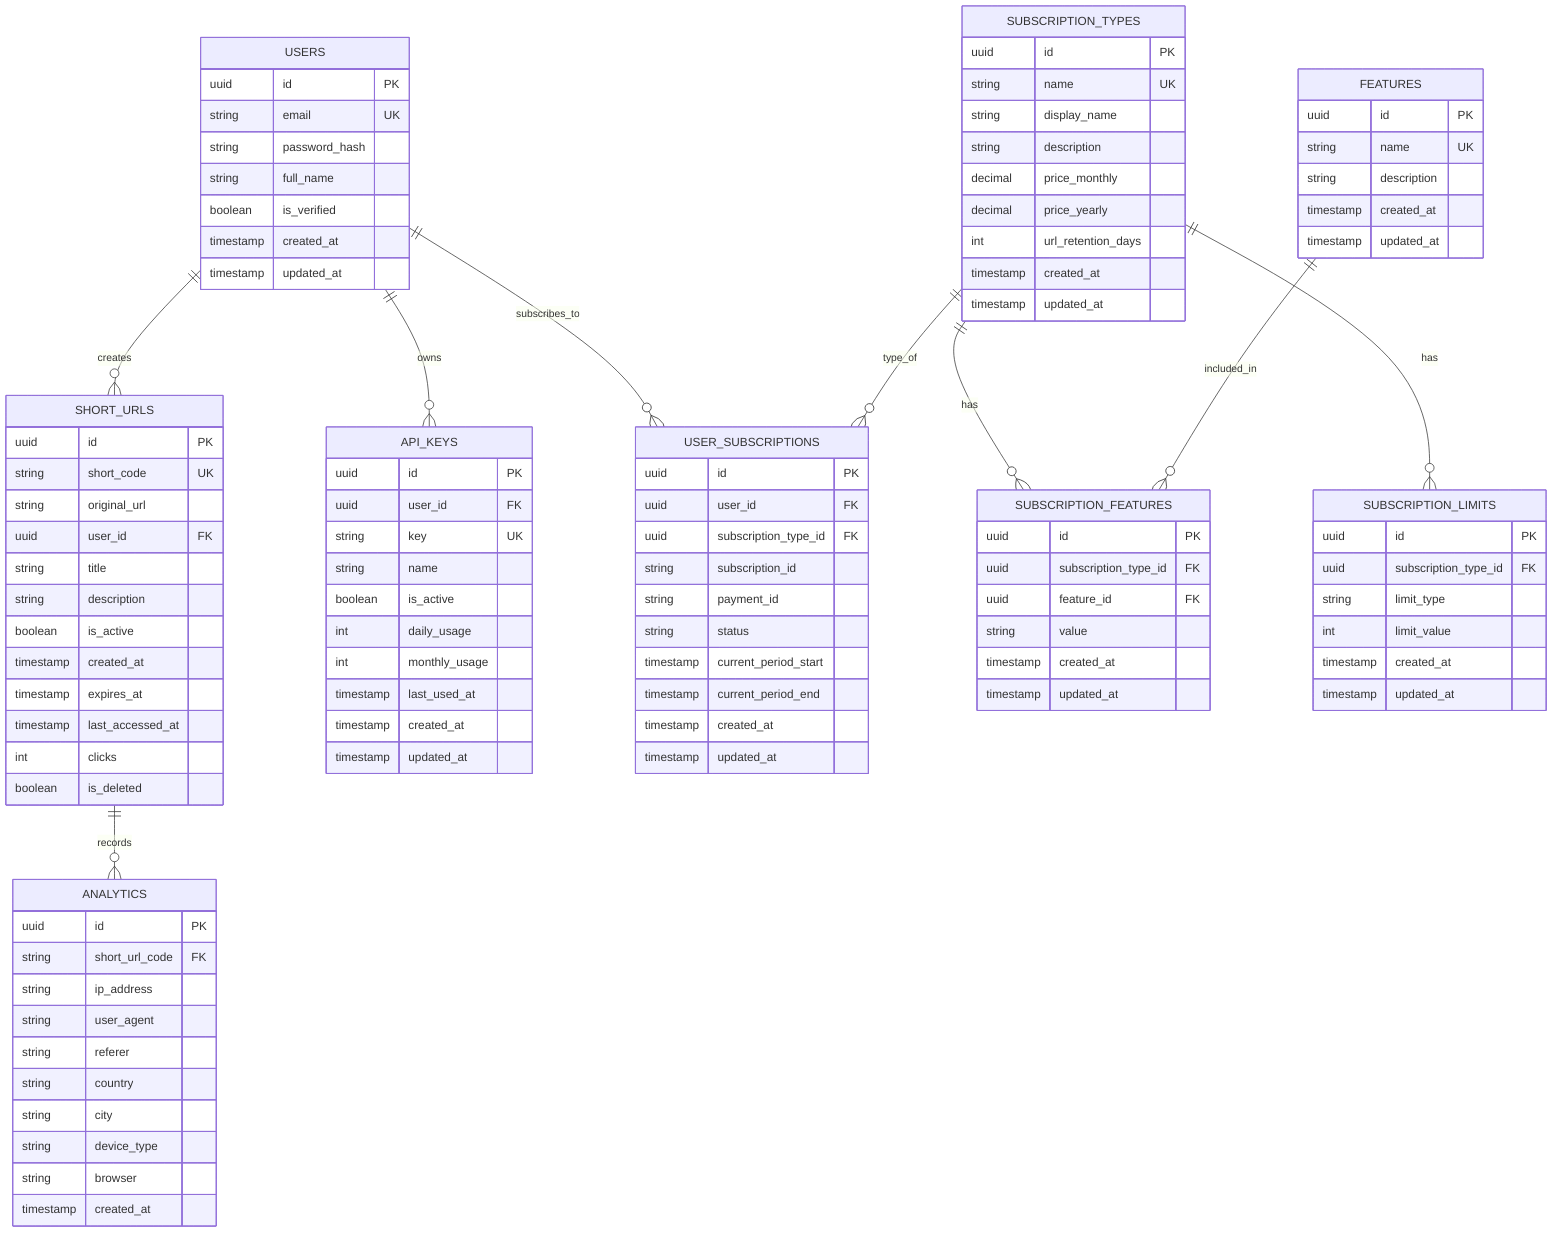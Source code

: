 erDiagram
    USERS ||--o{ SHORT_URLS : creates
    USERS ||--o{ API_KEYS : owns
    USERS ||--o{ USER_SUBSCRIPTIONS : subscribes_to
    SHORT_URLS ||--o{ ANALYTICS : records
    SUBSCRIPTION_TYPES ||--o{ SUBSCRIPTION_FEATURES : has
    SUBSCRIPTION_TYPES ||--o{ SUBSCRIPTION_LIMITS : has
    FEATURES ||--o{ SUBSCRIPTION_FEATURES : included_in
    SUBSCRIPTION_TYPES ||--o{ USER_SUBSCRIPTIONS : type_of

    USERS {
        uuid id PK
        string email UK
        string password_hash
        string full_name
        boolean is_verified
        timestamp created_at
        timestamp updated_at
    }

    SHORT_URLS {
        uuid id PK
        string short_code UK
        string original_url
        uuid user_id FK
        string title
        string description
        boolean is_active
        timestamp created_at
        timestamp expires_at
        timestamp last_accessed_at
        int clicks
        boolean is_deleted
    }

    ANALYTICS {
        uuid id PK
        string short_url_code FK
        string ip_address
        string user_agent
        string referer
        string country
        string city
        string device_type
        string browser
        timestamp created_at
    }

    API_KEYS {
        uuid id PK
        uuid user_id FK
        string key UK
        string name
        boolean is_active
        int daily_usage
        int monthly_usage
        timestamp last_used_at
        timestamp created_at
        timestamp updated_at
    }

    SUBSCRIPTION_TYPES {
        uuid id PK
        string name UK
        string display_name
        string description
        decimal price_monthly
        decimal price_yearly
        int url_retention_days
        timestamp created_at
        timestamp updated_at
    }

    FEATURES {
        uuid id PK
        string name UK
        string description
        timestamp created_at
        timestamp updated_at
    }

    SUBSCRIPTION_FEATURES {
        uuid id PK
        uuid subscription_type_id FK
        uuid feature_id FK
        string value
        timestamp created_at
        timestamp updated_at
    }

    SUBSCRIPTION_LIMITS {
        uuid id PK
        uuid subscription_type_id FK
        string limit_type
        int limit_value
        timestamp created_at
        timestamp updated_at
    }

    USER_SUBSCRIPTIONS {
        uuid id PK
        uuid user_id FK
        uuid subscription_type_id FK
        string subscription_id
        string payment_id
        string status
        timestamp current_period_start
        timestamp current_period_end
        timestamp created_at
        timestamp updated_at
    }